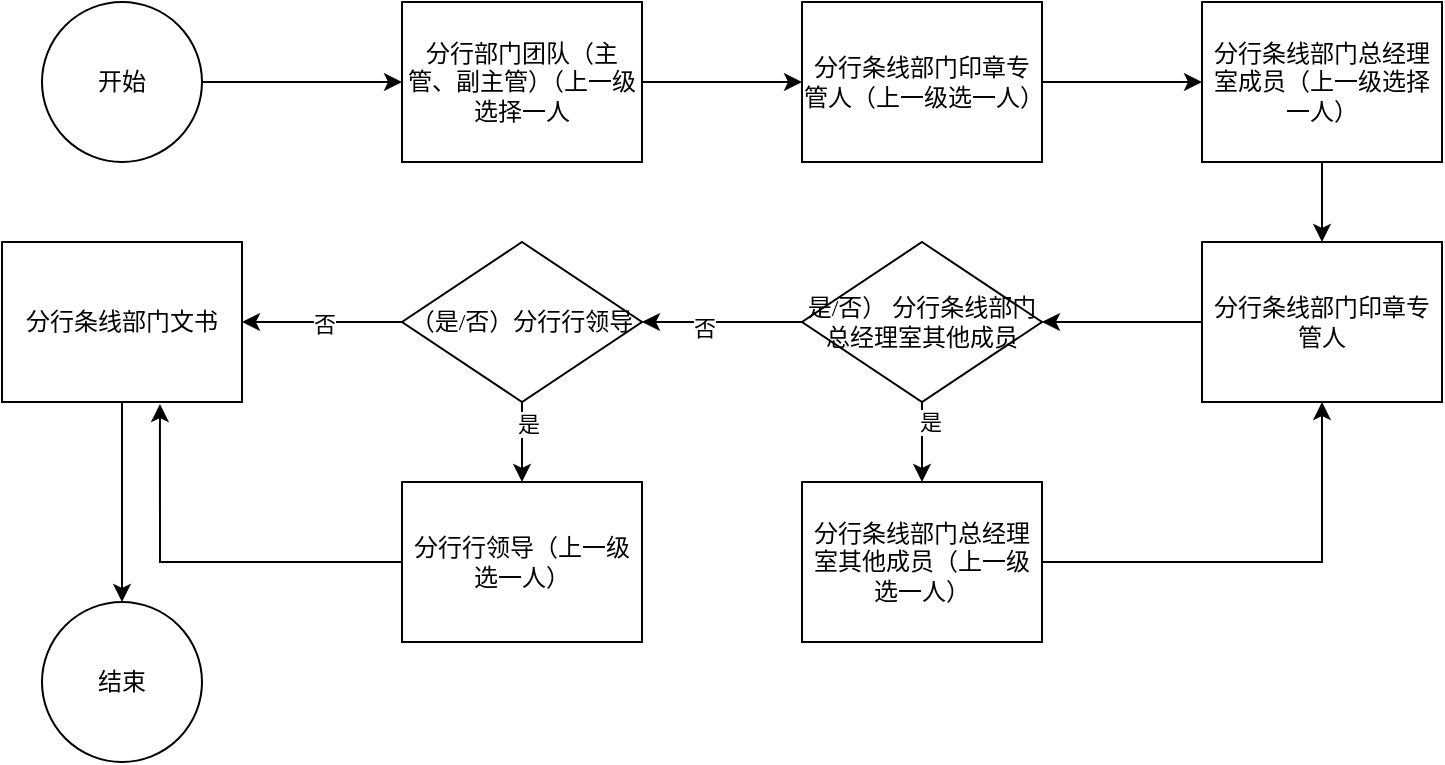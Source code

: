 <mxfile version="22.0.4" type="github">
  <diagram id="C5RBs43oDa-KdzZeNtuy" name="Page-1">
    <mxGraphModel dx="1707" dy="446" grid="1" gridSize="10" guides="1" tooltips="1" connect="1" arrows="1" fold="1" page="1" pageScale="1" pageWidth="827" pageHeight="1169" math="0" shadow="0">
      <root>
        <mxCell id="WIyWlLk6GJQsqaUBKTNV-0" />
        <mxCell id="WIyWlLk6GJQsqaUBKTNV-1" parent="WIyWlLk6GJQsqaUBKTNV-0" />
        <mxCell id="l5Mfqf-dvI3yoC0sI8a7-5" style="edgeStyle=orthogonalEdgeStyle;rounded=0;orthogonalLoop=1;jettySize=auto;html=1;entryX=0;entryY=0.5;entryDx=0;entryDy=0;" parent="WIyWlLk6GJQsqaUBKTNV-1" source="l5Mfqf-dvI3yoC0sI8a7-0" target="l5Mfqf-dvI3yoC0sI8a7-1" edge="1">
          <mxGeometry relative="1" as="geometry" />
        </mxCell>
        <mxCell id="l5Mfqf-dvI3yoC0sI8a7-0" value="开始" style="ellipse;whiteSpace=wrap;html=1;aspect=fixed;" parent="WIyWlLk6GJQsqaUBKTNV-1" vertex="1">
          <mxGeometry x="-20" y="40" width="80" height="80" as="geometry" />
        </mxCell>
        <mxCell id="l5Mfqf-dvI3yoC0sI8a7-6" style="edgeStyle=orthogonalEdgeStyle;rounded=0;orthogonalLoop=1;jettySize=auto;html=1;entryX=0;entryY=0.5;entryDx=0;entryDy=0;" parent="WIyWlLk6GJQsqaUBKTNV-1" source="l5Mfqf-dvI3yoC0sI8a7-1" target="l5Mfqf-dvI3yoC0sI8a7-2" edge="1">
          <mxGeometry relative="1" as="geometry" />
        </mxCell>
        <mxCell id="l5Mfqf-dvI3yoC0sI8a7-1" value="&lt;p class=&quot;MsoNormal&quot;&gt;分行部门团队（主管、副主管）（上一级选择一人&lt;/p&gt;" style="rounded=0;whiteSpace=wrap;html=1;" parent="WIyWlLk6GJQsqaUBKTNV-1" vertex="1">
          <mxGeometry x="160" y="40" width="120" height="80" as="geometry" />
        </mxCell>
        <mxCell id="l5Mfqf-dvI3yoC0sI8a7-7" style="edgeStyle=orthogonalEdgeStyle;rounded=0;orthogonalLoop=1;jettySize=auto;html=1;entryX=0;entryY=0.5;entryDx=0;entryDy=0;" parent="WIyWlLk6GJQsqaUBKTNV-1" source="l5Mfqf-dvI3yoC0sI8a7-2" target="l5Mfqf-dvI3yoC0sI8a7-3" edge="1">
          <mxGeometry relative="1" as="geometry" />
        </mxCell>
        <mxCell id="l5Mfqf-dvI3yoC0sI8a7-2" value="&lt;p class=&quot;MsoNormal&quot;&gt;分行条线部门印章专管人（上一级选一人）&lt;/p&gt;" style="rounded=0;whiteSpace=wrap;html=1;" parent="WIyWlLk6GJQsqaUBKTNV-1" vertex="1">
          <mxGeometry x="360" y="40" width="120" height="80" as="geometry" />
        </mxCell>
        <mxCell id="l5Mfqf-dvI3yoC0sI8a7-8" style="edgeStyle=orthogonalEdgeStyle;rounded=0;orthogonalLoop=1;jettySize=auto;html=1;entryX=0.5;entryY=0;entryDx=0;entryDy=0;" parent="WIyWlLk6GJQsqaUBKTNV-1" source="l5Mfqf-dvI3yoC0sI8a7-3" target="l5Mfqf-dvI3yoC0sI8a7-4" edge="1">
          <mxGeometry relative="1" as="geometry" />
        </mxCell>
        <mxCell id="l5Mfqf-dvI3yoC0sI8a7-3" value="&lt;p class=&quot;MsoNormal&quot;&gt;分行条线部门总经理室成员（上一级选择一人）&lt;/p&gt;" style="rounded=0;whiteSpace=wrap;html=1;" parent="WIyWlLk6GJQsqaUBKTNV-1" vertex="1">
          <mxGeometry x="560" y="40" width="120" height="80" as="geometry" />
        </mxCell>
        <mxCell id="l5Mfqf-dvI3yoC0sI8a7-10" style="edgeStyle=orthogonalEdgeStyle;rounded=0;orthogonalLoop=1;jettySize=auto;html=1;entryX=1;entryY=0.5;entryDx=0;entryDy=0;" parent="WIyWlLk6GJQsqaUBKTNV-1" source="l5Mfqf-dvI3yoC0sI8a7-4" target="l5Mfqf-dvI3yoC0sI8a7-9" edge="1">
          <mxGeometry relative="1" as="geometry" />
        </mxCell>
        <mxCell id="l5Mfqf-dvI3yoC0sI8a7-4" value="&lt;p class=&quot;MsoNormal&quot;&gt;分行条线部门印章专管人&lt;br&gt;&lt;/p&gt;" style="rounded=0;whiteSpace=wrap;html=1;" parent="WIyWlLk6GJQsqaUBKTNV-1" vertex="1">
          <mxGeometry x="560" y="160" width="120" height="80" as="geometry" />
        </mxCell>
        <mxCell id="l5Mfqf-dvI3yoC0sI8a7-12" style="edgeStyle=orthogonalEdgeStyle;rounded=0;orthogonalLoop=1;jettySize=auto;html=1;entryX=0.5;entryY=0;entryDx=0;entryDy=0;" parent="WIyWlLk6GJQsqaUBKTNV-1" source="l5Mfqf-dvI3yoC0sI8a7-9" target="l5Mfqf-dvI3yoC0sI8a7-11" edge="1">
          <mxGeometry relative="1" as="geometry" />
        </mxCell>
        <mxCell id="CbCT3dfrAllsaRab2oWt-0" value="是" style="edgeLabel;html=1;align=center;verticalAlign=middle;resizable=0;points=[];" vertex="1" connectable="0" parent="l5Mfqf-dvI3yoC0sI8a7-12">
          <mxGeometry x="-0.5" y="4" relative="1" as="geometry">
            <mxPoint as="offset" />
          </mxGeometry>
        </mxCell>
        <mxCell id="l5Mfqf-dvI3yoC0sI8a7-15" style="edgeStyle=orthogonalEdgeStyle;rounded=0;orthogonalLoop=1;jettySize=auto;html=1;entryX=1;entryY=0.5;entryDx=0;entryDy=0;" parent="WIyWlLk6GJQsqaUBKTNV-1" source="l5Mfqf-dvI3yoC0sI8a7-9" target="l5Mfqf-dvI3yoC0sI8a7-14" edge="1">
          <mxGeometry relative="1" as="geometry" />
        </mxCell>
        <mxCell id="CbCT3dfrAllsaRab2oWt-1" value="否" style="edgeLabel;html=1;align=center;verticalAlign=middle;resizable=0;points=[];" vertex="1" connectable="0" parent="l5Mfqf-dvI3yoC0sI8a7-15">
          <mxGeometry x="0.225" y="3" relative="1" as="geometry">
            <mxPoint as="offset" />
          </mxGeometry>
        </mxCell>
        <mxCell id="l5Mfqf-dvI3yoC0sI8a7-9" value="&lt;p class=&quot;MsoNormal&quot;&gt;&lt;font face=&quot;宋体&quot;&gt;是&lt;/font&gt;&lt;font face=&quot;宋体&quot;&gt;/否） 分行条线部门总经理室其他成员&lt;/font&gt;&lt;/p&gt;" style="rhombus;whiteSpace=wrap;html=1;" parent="WIyWlLk6GJQsqaUBKTNV-1" vertex="1">
          <mxGeometry x="360" y="160" width="120" height="80" as="geometry" />
        </mxCell>
        <mxCell id="l5Mfqf-dvI3yoC0sI8a7-13" style="edgeStyle=orthogonalEdgeStyle;rounded=0;orthogonalLoop=1;jettySize=auto;html=1;" parent="WIyWlLk6GJQsqaUBKTNV-1" source="l5Mfqf-dvI3yoC0sI8a7-11" target="l5Mfqf-dvI3yoC0sI8a7-4" edge="1">
          <mxGeometry relative="1" as="geometry" />
        </mxCell>
        <mxCell id="l5Mfqf-dvI3yoC0sI8a7-11" value="&lt;font style=&quot;border-color: var(--border-color);&quot; face=&quot;宋体&quot;&gt;分行条线部门总经理室其他成员（上一级选一人）&lt;/font&gt;" style="rounded=0;whiteSpace=wrap;html=1;" parent="WIyWlLk6GJQsqaUBKTNV-1" vertex="1">
          <mxGeometry x="360" y="280" width="120" height="80" as="geometry" />
        </mxCell>
        <mxCell id="l5Mfqf-dvI3yoC0sI8a7-23" style="edgeStyle=orthogonalEdgeStyle;rounded=0;orthogonalLoop=1;jettySize=auto;html=1;entryX=1;entryY=0.5;entryDx=0;entryDy=0;" parent="WIyWlLk6GJQsqaUBKTNV-1" source="l5Mfqf-dvI3yoC0sI8a7-14" edge="1">
          <mxGeometry relative="1" as="geometry">
            <mxPoint x="80" y="200" as="targetPoint" />
          </mxGeometry>
        </mxCell>
        <mxCell id="l5Mfqf-dvI3yoC0sI8a7-24" value="否" style="edgeLabel;html=1;align=center;verticalAlign=middle;resizable=0;points=[];" parent="l5Mfqf-dvI3yoC0sI8a7-23" vertex="1" connectable="0">
          <mxGeometry x="-0.025" y="1" relative="1" as="geometry">
            <mxPoint as="offset" />
          </mxGeometry>
        </mxCell>
        <mxCell id="CbCT3dfrAllsaRab2oWt-3" style="edgeStyle=orthogonalEdgeStyle;rounded=0;orthogonalLoop=1;jettySize=auto;html=1;entryX=0.5;entryY=0;entryDx=0;entryDy=0;" edge="1" parent="WIyWlLk6GJQsqaUBKTNV-1" source="l5Mfqf-dvI3yoC0sI8a7-14" target="CbCT3dfrAllsaRab2oWt-2">
          <mxGeometry relative="1" as="geometry" />
        </mxCell>
        <mxCell id="CbCT3dfrAllsaRab2oWt-4" value="是" style="edgeLabel;html=1;align=center;verticalAlign=middle;resizable=0;points=[];" vertex="1" connectable="0" parent="CbCT3dfrAllsaRab2oWt-3">
          <mxGeometry x="-0.45" y="3" relative="1" as="geometry">
            <mxPoint as="offset" />
          </mxGeometry>
        </mxCell>
        <mxCell id="l5Mfqf-dvI3yoC0sI8a7-14" value="&lt;p class=&quot;MsoNormal&quot;&gt;&lt;font face=&quot;宋体&quot;&gt;（是&lt;/font&gt;&lt;font face=&quot;宋体&quot;&gt;/否）分行行领导&lt;/font&gt;&lt;/p&gt;" style="rhombus;whiteSpace=wrap;html=1;" parent="WIyWlLk6GJQsqaUBKTNV-1" vertex="1">
          <mxGeometry x="160" y="160" width="120" height="80" as="geometry" />
        </mxCell>
        <mxCell id="CbCT3dfrAllsaRab2oWt-8" style="edgeStyle=orthogonalEdgeStyle;rounded=0;orthogonalLoop=1;jettySize=auto;html=1;entryX=0.5;entryY=0;entryDx=0;entryDy=0;" edge="1" parent="WIyWlLk6GJQsqaUBKTNV-1" source="l5Mfqf-dvI3yoC0sI8a7-16" target="CbCT3dfrAllsaRab2oWt-7">
          <mxGeometry relative="1" as="geometry" />
        </mxCell>
        <mxCell id="l5Mfqf-dvI3yoC0sI8a7-16" value="&lt;p class=&quot;MsoNormal&quot;&gt;分行条线部门文书&lt;/p&gt;" style="rounded=0;whiteSpace=wrap;html=1;" parent="WIyWlLk6GJQsqaUBKTNV-1" vertex="1">
          <mxGeometry x="-40" y="160" width="120" height="80" as="geometry" />
        </mxCell>
        <mxCell id="CbCT3dfrAllsaRab2oWt-2" value="&lt;p class=&quot;MsoNormal&quot;&gt;分行行领导（上一级选一人）&lt;/p&gt;" style="rounded=0;whiteSpace=wrap;html=1;" vertex="1" parent="WIyWlLk6GJQsqaUBKTNV-1">
          <mxGeometry x="160" y="280" width="120" height="80" as="geometry" />
        </mxCell>
        <mxCell id="CbCT3dfrAllsaRab2oWt-6" style="edgeStyle=orthogonalEdgeStyle;rounded=0;orthogonalLoop=1;jettySize=auto;html=1;entryX=0.658;entryY=1.013;entryDx=0;entryDy=0;entryPerimeter=0;" edge="1" parent="WIyWlLk6GJQsqaUBKTNV-1" source="CbCT3dfrAllsaRab2oWt-2" target="l5Mfqf-dvI3yoC0sI8a7-16">
          <mxGeometry relative="1" as="geometry" />
        </mxCell>
        <mxCell id="CbCT3dfrAllsaRab2oWt-7" value="结束" style="ellipse;whiteSpace=wrap;html=1;aspect=fixed;" vertex="1" parent="WIyWlLk6GJQsqaUBKTNV-1">
          <mxGeometry x="-20" y="340" width="80" height="80" as="geometry" />
        </mxCell>
      </root>
    </mxGraphModel>
  </diagram>
</mxfile>
